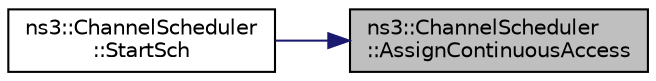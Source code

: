 digraph "ns3::ChannelScheduler::AssignContinuousAccess"
{
 // LATEX_PDF_SIZE
  edge [fontname="Helvetica",fontsize="10",labelfontname="Helvetica",labelfontsize="10"];
  node [fontname="Helvetica",fontsize="10",shape=record];
  rankdir="RL";
  Node1 [label="ns3::ChannelScheduler\l::AssignContinuousAccess",height=0.2,width=0.4,color="black", fillcolor="grey75", style="filled", fontcolor="black",tooltip=" "];
  Node1 -> Node2 [dir="back",color="midnightblue",fontsize="10",style="solid",fontname="Helvetica"];
  Node2 [label="ns3::ChannelScheduler\l::StartSch",height=0.2,width=0.4,color="black", fillcolor="white", style="filled",URL="$classns3_1_1_channel_scheduler.html#a341186be2ac96608e986c77e56ffc2d1",tooltip=" "];
}

